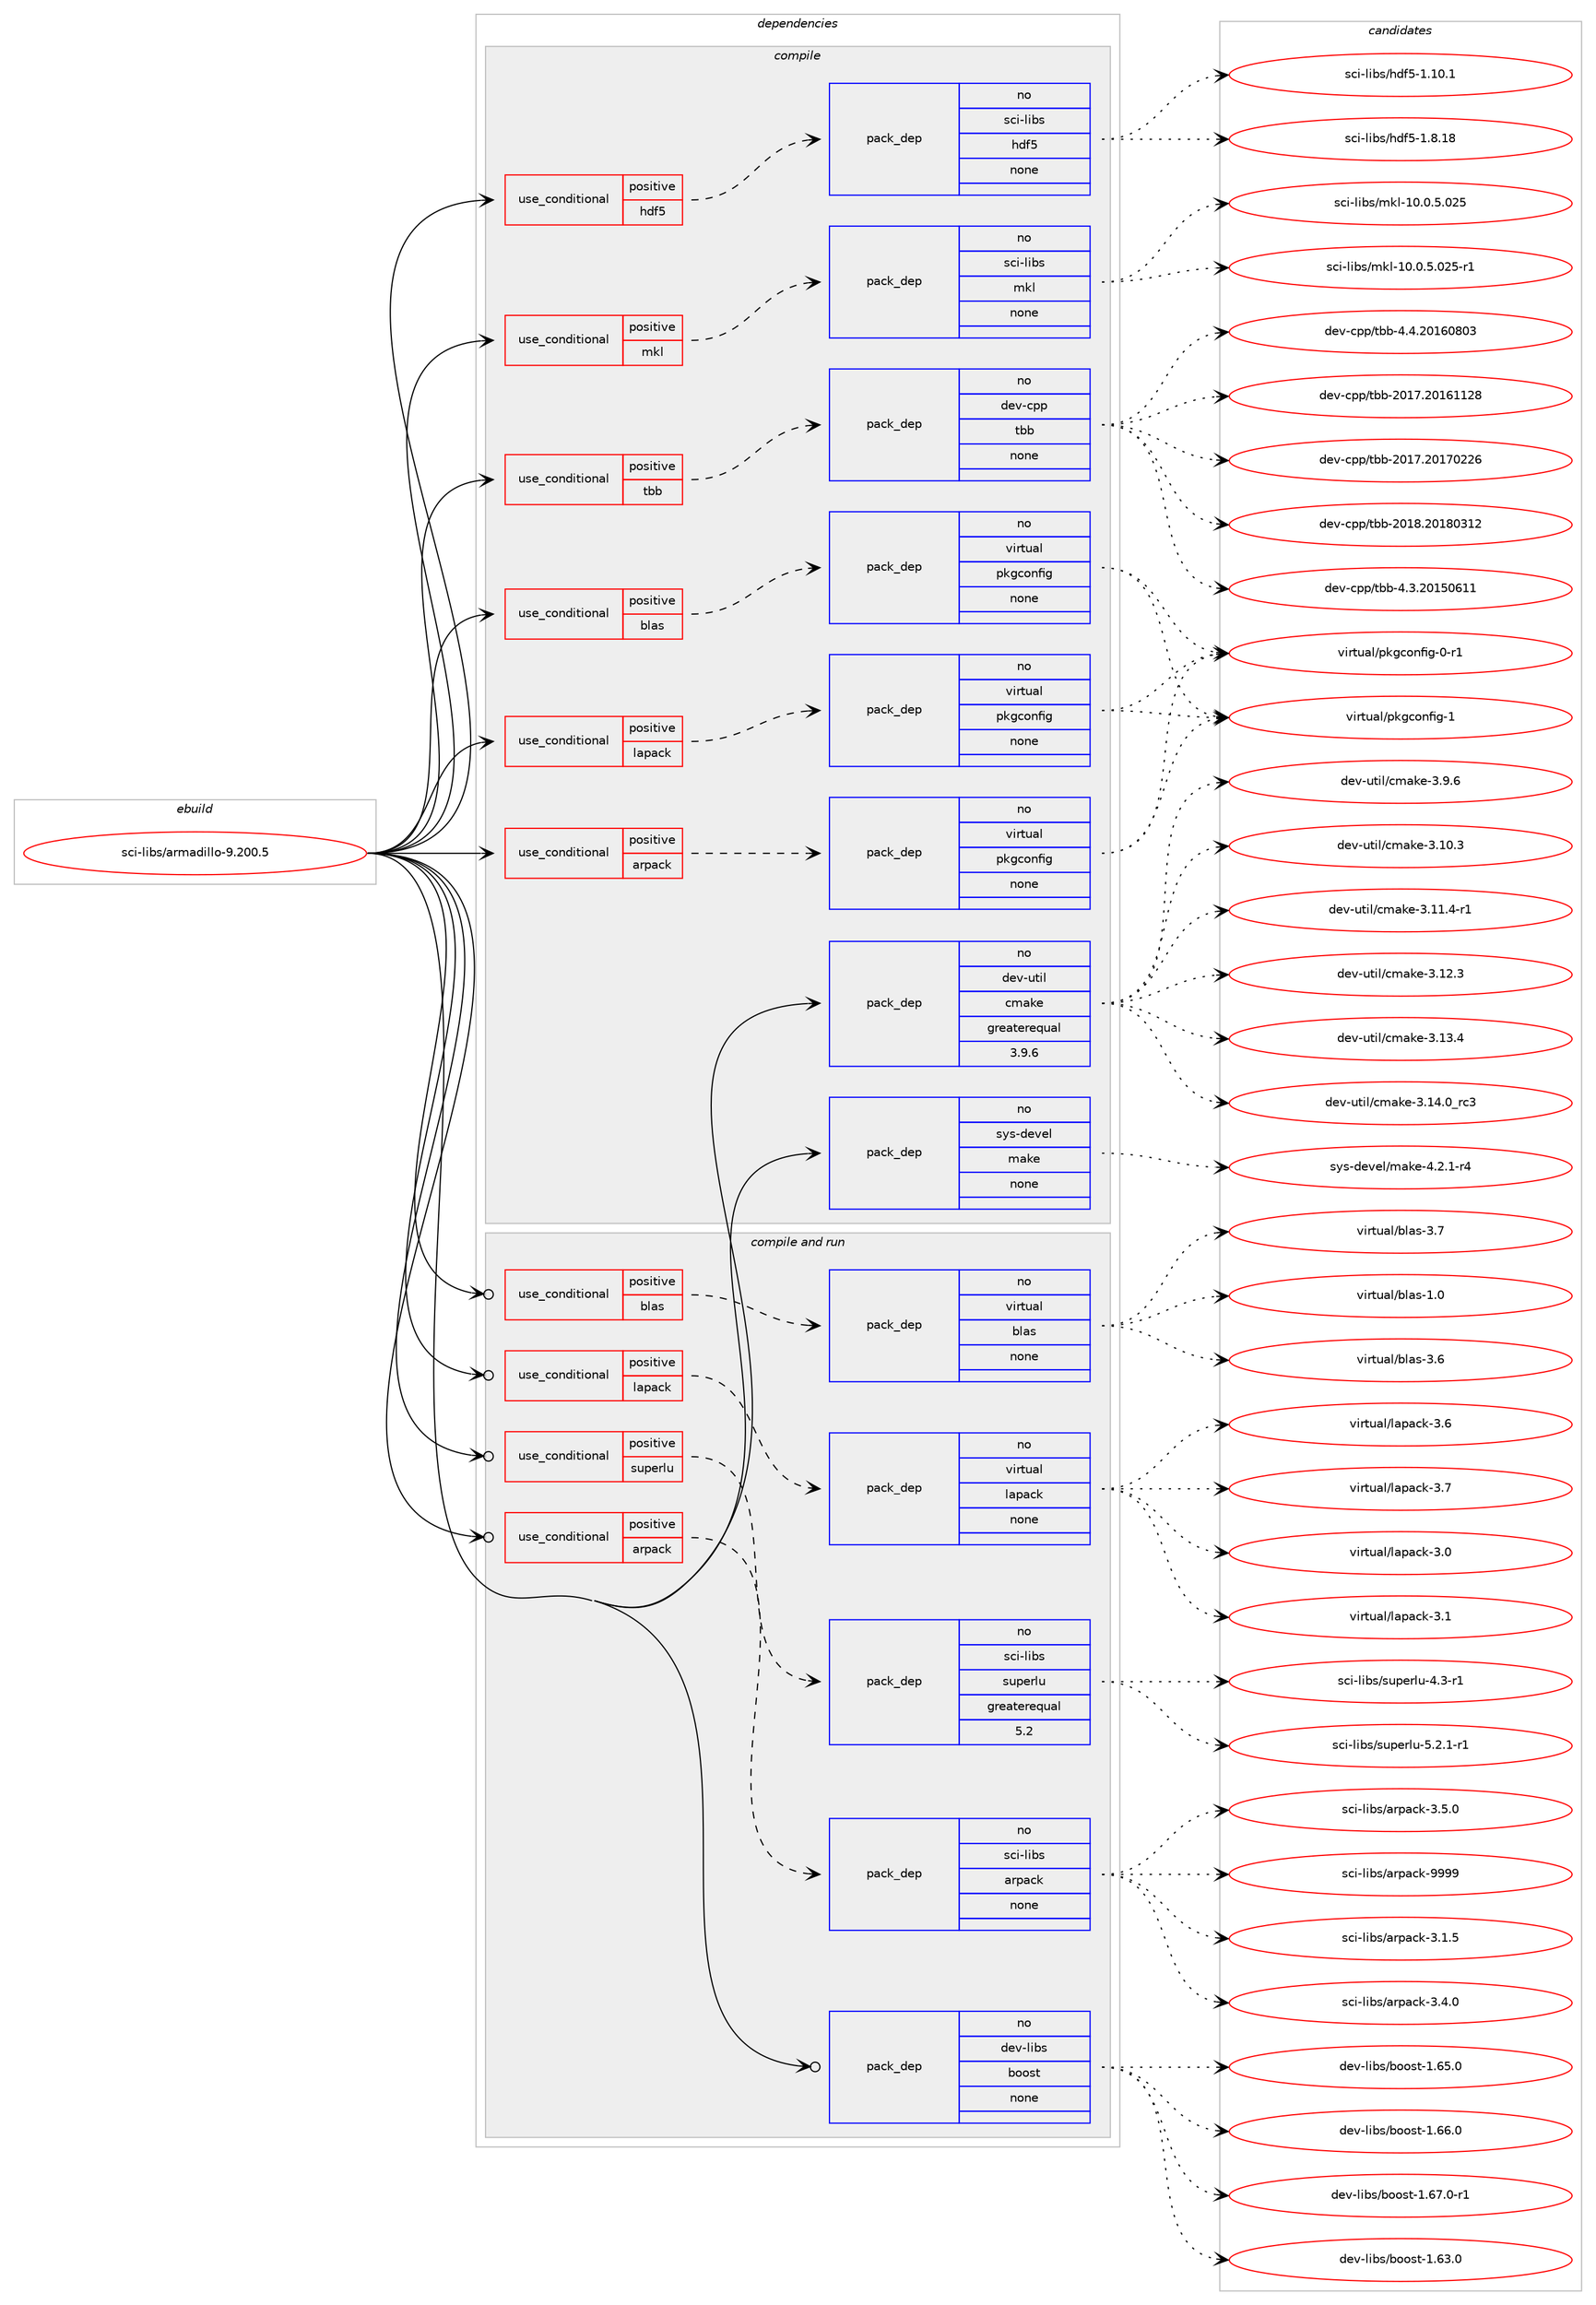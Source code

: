 digraph prolog {

# *************
# Graph options
# *************

newrank=true;
concentrate=true;
compound=true;
graph [rankdir=LR,fontname=Helvetica,fontsize=10,ranksep=1.5];#, ranksep=2.5, nodesep=0.2];
edge  [arrowhead=vee];
node  [fontname=Helvetica,fontsize=10];

# **********
# The ebuild
# **********

subgraph cluster_leftcol {
color=gray;
rank=same;
label=<<i>ebuild</i>>;
id [label="sci-libs/armadillo-9.200.5", color=red, width=4, href="../sci-libs/armadillo-9.200.5.svg"];
}

# ****************
# The dependencies
# ****************

subgraph cluster_midcol {
color=gray;
label=<<i>dependencies</i>>;
subgraph cluster_compile {
fillcolor="#eeeeee";
style=filled;
label=<<i>compile</i>>;
subgraph cond453025 {
dependency1692100 [label=<<TABLE BORDER="0" CELLBORDER="1" CELLSPACING="0" CELLPADDING="4"><TR><TD ROWSPAN="3" CELLPADDING="10">use_conditional</TD></TR><TR><TD>positive</TD></TR><TR><TD>arpack</TD></TR></TABLE>>, shape=none, color=red];
subgraph pack1211363 {
dependency1692101 [label=<<TABLE BORDER="0" CELLBORDER="1" CELLSPACING="0" CELLPADDING="4" WIDTH="220"><TR><TD ROWSPAN="6" CELLPADDING="30">pack_dep</TD></TR><TR><TD WIDTH="110">no</TD></TR><TR><TD>virtual</TD></TR><TR><TD>pkgconfig</TD></TR><TR><TD>none</TD></TR><TR><TD></TD></TR></TABLE>>, shape=none, color=blue];
}
dependency1692100:e -> dependency1692101:w [weight=20,style="dashed",arrowhead="vee"];
}
id:e -> dependency1692100:w [weight=20,style="solid",arrowhead="vee"];
subgraph cond453026 {
dependency1692102 [label=<<TABLE BORDER="0" CELLBORDER="1" CELLSPACING="0" CELLPADDING="4"><TR><TD ROWSPAN="3" CELLPADDING="10">use_conditional</TD></TR><TR><TD>positive</TD></TR><TR><TD>blas</TD></TR></TABLE>>, shape=none, color=red];
subgraph pack1211364 {
dependency1692103 [label=<<TABLE BORDER="0" CELLBORDER="1" CELLSPACING="0" CELLPADDING="4" WIDTH="220"><TR><TD ROWSPAN="6" CELLPADDING="30">pack_dep</TD></TR><TR><TD WIDTH="110">no</TD></TR><TR><TD>virtual</TD></TR><TR><TD>pkgconfig</TD></TR><TR><TD>none</TD></TR><TR><TD></TD></TR></TABLE>>, shape=none, color=blue];
}
dependency1692102:e -> dependency1692103:w [weight=20,style="dashed",arrowhead="vee"];
}
id:e -> dependency1692102:w [weight=20,style="solid",arrowhead="vee"];
subgraph cond453027 {
dependency1692104 [label=<<TABLE BORDER="0" CELLBORDER="1" CELLSPACING="0" CELLPADDING="4"><TR><TD ROWSPAN="3" CELLPADDING="10">use_conditional</TD></TR><TR><TD>positive</TD></TR><TR><TD>hdf5</TD></TR></TABLE>>, shape=none, color=red];
subgraph pack1211365 {
dependency1692105 [label=<<TABLE BORDER="0" CELLBORDER="1" CELLSPACING="0" CELLPADDING="4" WIDTH="220"><TR><TD ROWSPAN="6" CELLPADDING="30">pack_dep</TD></TR><TR><TD WIDTH="110">no</TD></TR><TR><TD>sci-libs</TD></TR><TR><TD>hdf5</TD></TR><TR><TD>none</TD></TR><TR><TD></TD></TR></TABLE>>, shape=none, color=blue];
}
dependency1692104:e -> dependency1692105:w [weight=20,style="dashed",arrowhead="vee"];
}
id:e -> dependency1692104:w [weight=20,style="solid",arrowhead="vee"];
subgraph cond453028 {
dependency1692106 [label=<<TABLE BORDER="0" CELLBORDER="1" CELLSPACING="0" CELLPADDING="4"><TR><TD ROWSPAN="3" CELLPADDING="10">use_conditional</TD></TR><TR><TD>positive</TD></TR><TR><TD>lapack</TD></TR></TABLE>>, shape=none, color=red];
subgraph pack1211366 {
dependency1692107 [label=<<TABLE BORDER="0" CELLBORDER="1" CELLSPACING="0" CELLPADDING="4" WIDTH="220"><TR><TD ROWSPAN="6" CELLPADDING="30">pack_dep</TD></TR><TR><TD WIDTH="110">no</TD></TR><TR><TD>virtual</TD></TR><TR><TD>pkgconfig</TD></TR><TR><TD>none</TD></TR><TR><TD></TD></TR></TABLE>>, shape=none, color=blue];
}
dependency1692106:e -> dependency1692107:w [weight=20,style="dashed",arrowhead="vee"];
}
id:e -> dependency1692106:w [weight=20,style="solid",arrowhead="vee"];
subgraph cond453029 {
dependency1692108 [label=<<TABLE BORDER="0" CELLBORDER="1" CELLSPACING="0" CELLPADDING="4"><TR><TD ROWSPAN="3" CELLPADDING="10">use_conditional</TD></TR><TR><TD>positive</TD></TR><TR><TD>mkl</TD></TR></TABLE>>, shape=none, color=red];
subgraph pack1211367 {
dependency1692109 [label=<<TABLE BORDER="0" CELLBORDER="1" CELLSPACING="0" CELLPADDING="4" WIDTH="220"><TR><TD ROWSPAN="6" CELLPADDING="30">pack_dep</TD></TR><TR><TD WIDTH="110">no</TD></TR><TR><TD>sci-libs</TD></TR><TR><TD>mkl</TD></TR><TR><TD>none</TD></TR><TR><TD></TD></TR></TABLE>>, shape=none, color=blue];
}
dependency1692108:e -> dependency1692109:w [weight=20,style="dashed",arrowhead="vee"];
}
id:e -> dependency1692108:w [weight=20,style="solid",arrowhead="vee"];
subgraph cond453030 {
dependency1692110 [label=<<TABLE BORDER="0" CELLBORDER="1" CELLSPACING="0" CELLPADDING="4"><TR><TD ROWSPAN="3" CELLPADDING="10">use_conditional</TD></TR><TR><TD>positive</TD></TR><TR><TD>tbb</TD></TR></TABLE>>, shape=none, color=red];
subgraph pack1211368 {
dependency1692111 [label=<<TABLE BORDER="0" CELLBORDER="1" CELLSPACING="0" CELLPADDING="4" WIDTH="220"><TR><TD ROWSPAN="6" CELLPADDING="30">pack_dep</TD></TR><TR><TD WIDTH="110">no</TD></TR><TR><TD>dev-cpp</TD></TR><TR><TD>tbb</TD></TR><TR><TD>none</TD></TR><TR><TD></TD></TR></TABLE>>, shape=none, color=blue];
}
dependency1692110:e -> dependency1692111:w [weight=20,style="dashed",arrowhead="vee"];
}
id:e -> dependency1692110:w [weight=20,style="solid",arrowhead="vee"];
subgraph pack1211369 {
dependency1692112 [label=<<TABLE BORDER="0" CELLBORDER="1" CELLSPACING="0" CELLPADDING="4" WIDTH="220"><TR><TD ROWSPAN="6" CELLPADDING="30">pack_dep</TD></TR><TR><TD WIDTH="110">no</TD></TR><TR><TD>dev-util</TD></TR><TR><TD>cmake</TD></TR><TR><TD>greaterequal</TD></TR><TR><TD>3.9.6</TD></TR></TABLE>>, shape=none, color=blue];
}
id:e -> dependency1692112:w [weight=20,style="solid",arrowhead="vee"];
subgraph pack1211370 {
dependency1692113 [label=<<TABLE BORDER="0" CELLBORDER="1" CELLSPACING="0" CELLPADDING="4" WIDTH="220"><TR><TD ROWSPAN="6" CELLPADDING="30">pack_dep</TD></TR><TR><TD WIDTH="110">no</TD></TR><TR><TD>sys-devel</TD></TR><TR><TD>make</TD></TR><TR><TD>none</TD></TR><TR><TD></TD></TR></TABLE>>, shape=none, color=blue];
}
id:e -> dependency1692113:w [weight=20,style="solid",arrowhead="vee"];
}
subgraph cluster_compileandrun {
fillcolor="#eeeeee";
style=filled;
label=<<i>compile and run</i>>;
subgraph cond453031 {
dependency1692114 [label=<<TABLE BORDER="0" CELLBORDER="1" CELLSPACING="0" CELLPADDING="4"><TR><TD ROWSPAN="3" CELLPADDING="10">use_conditional</TD></TR><TR><TD>positive</TD></TR><TR><TD>arpack</TD></TR></TABLE>>, shape=none, color=red];
subgraph pack1211371 {
dependency1692115 [label=<<TABLE BORDER="0" CELLBORDER="1" CELLSPACING="0" CELLPADDING="4" WIDTH="220"><TR><TD ROWSPAN="6" CELLPADDING="30">pack_dep</TD></TR><TR><TD WIDTH="110">no</TD></TR><TR><TD>sci-libs</TD></TR><TR><TD>arpack</TD></TR><TR><TD>none</TD></TR><TR><TD></TD></TR></TABLE>>, shape=none, color=blue];
}
dependency1692114:e -> dependency1692115:w [weight=20,style="dashed",arrowhead="vee"];
}
id:e -> dependency1692114:w [weight=20,style="solid",arrowhead="odotvee"];
subgraph cond453032 {
dependency1692116 [label=<<TABLE BORDER="0" CELLBORDER="1" CELLSPACING="0" CELLPADDING="4"><TR><TD ROWSPAN="3" CELLPADDING="10">use_conditional</TD></TR><TR><TD>positive</TD></TR><TR><TD>blas</TD></TR></TABLE>>, shape=none, color=red];
subgraph pack1211372 {
dependency1692117 [label=<<TABLE BORDER="0" CELLBORDER="1" CELLSPACING="0" CELLPADDING="4" WIDTH="220"><TR><TD ROWSPAN="6" CELLPADDING="30">pack_dep</TD></TR><TR><TD WIDTH="110">no</TD></TR><TR><TD>virtual</TD></TR><TR><TD>blas</TD></TR><TR><TD>none</TD></TR><TR><TD></TD></TR></TABLE>>, shape=none, color=blue];
}
dependency1692116:e -> dependency1692117:w [weight=20,style="dashed",arrowhead="vee"];
}
id:e -> dependency1692116:w [weight=20,style="solid",arrowhead="odotvee"];
subgraph cond453033 {
dependency1692118 [label=<<TABLE BORDER="0" CELLBORDER="1" CELLSPACING="0" CELLPADDING="4"><TR><TD ROWSPAN="3" CELLPADDING="10">use_conditional</TD></TR><TR><TD>positive</TD></TR><TR><TD>lapack</TD></TR></TABLE>>, shape=none, color=red];
subgraph pack1211373 {
dependency1692119 [label=<<TABLE BORDER="0" CELLBORDER="1" CELLSPACING="0" CELLPADDING="4" WIDTH="220"><TR><TD ROWSPAN="6" CELLPADDING="30">pack_dep</TD></TR><TR><TD WIDTH="110">no</TD></TR><TR><TD>virtual</TD></TR><TR><TD>lapack</TD></TR><TR><TD>none</TD></TR><TR><TD></TD></TR></TABLE>>, shape=none, color=blue];
}
dependency1692118:e -> dependency1692119:w [weight=20,style="dashed",arrowhead="vee"];
}
id:e -> dependency1692118:w [weight=20,style="solid",arrowhead="odotvee"];
subgraph cond453034 {
dependency1692120 [label=<<TABLE BORDER="0" CELLBORDER="1" CELLSPACING="0" CELLPADDING="4"><TR><TD ROWSPAN="3" CELLPADDING="10">use_conditional</TD></TR><TR><TD>positive</TD></TR><TR><TD>superlu</TD></TR></TABLE>>, shape=none, color=red];
subgraph pack1211374 {
dependency1692121 [label=<<TABLE BORDER="0" CELLBORDER="1" CELLSPACING="0" CELLPADDING="4" WIDTH="220"><TR><TD ROWSPAN="6" CELLPADDING="30">pack_dep</TD></TR><TR><TD WIDTH="110">no</TD></TR><TR><TD>sci-libs</TD></TR><TR><TD>superlu</TD></TR><TR><TD>greaterequal</TD></TR><TR><TD>5.2</TD></TR></TABLE>>, shape=none, color=blue];
}
dependency1692120:e -> dependency1692121:w [weight=20,style="dashed",arrowhead="vee"];
}
id:e -> dependency1692120:w [weight=20,style="solid",arrowhead="odotvee"];
subgraph pack1211375 {
dependency1692122 [label=<<TABLE BORDER="0" CELLBORDER="1" CELLSPACING="0" CELLPADDING="4" WIDTH="220"><TR><TD ROWSPAN="6" CELLPADDING="30">pack_dep</TD></TR><TR><TD WIDTH="110">no</TD></TR><TR><TD>dev-libs</TD></TR><TR><TD>boost</TD></TR><TR><TD>none</TD></TR><TR><TD></TD></TR></TABLE>>, shape=none, color=blue];
}
id:e -> dependency1692122:w [weight=20,style="solid",arrowhead="odotvee"];
}
subgraph cluster_run {
fillcolor="#eeeeee";
style=filled;
label=<<i>run</i>>;
}
}

# **************
# The candidates
# **************

subgraph cluster_choices {
rank=same;
color=gray;
label=<<i>candidates</i>>;

subgraph choice1211363 {
color=black;
nodesep=1;
choice11810511411611797108471121071039911111010210510345484511449 [label="virtual/pkgconfig-0-r1", color=red, width=4,href="../virtual/pkgconfig-0-r1.svg"];
choice1181051141161179710847112107103991111101021051034549 [label="virtual/pkgconfig-1", color=red, width=4,href="../virtual/pkgconfig-1.svg"];
dependency1692101:e -> choice11810511411611797108471121071039911111010210510345484511449:w [style=dotted,weight="100"];
dependency1692101:e -> choice1181051141161179710847112107103991111101021051034549:w [style=dotted,weight="100"];
}
subgraph choice1211364 {
color=black;
nodesep=1;
choice11810511411611797108471121071039911111010210510345484511449 [label="virtual/pkgconfig-0-r1", color=red, width=4,href="../virtual/pkgconfig-0-r1.svg"];
choice1181051141161179710847112107103991111101021051034549 [label="virtual/pkgconfig-1", color=red, width=4,href="../virtual/pkgconfig-1.svg"];
dependency1692103:e -> choice11810511411611797108471121071039911111010210510345484511449:w [style=dotted,weight="100"];
dependency1692103:e -> choice1181051141161179710847112107103991111101021051034549:w [style=dotted,weight="100"];
}
subgraph choice1211365 {
color=black;
nodesep=1;
choice115991054510810598115471041001025345494649484649 [label="sci-libs/hdf5-1.10.1", color=red, width=4,href="../sci-libs/hdf5-1.10.1.svg"];
choice115991054510810598115471041001025345494656464956 [label="sci-libs/hdf5-1.8.18", color=red, width=4,href="../sci-libs/hdf5-1.8.18.svg"];
dependency1692105:e -> choice115991054510810598115471041001025345494649484649:w [style=dotted,weight="100"];
dependency1692105:e -> choice115991054510810598115471041001025345494656464956:w [style=dotted,weight="100"];
}
subgraph choice1211366 {
color=black;
nodesep=1;
choice11810511411611797108471121071039911111010210510345484511449 [label="virtual/pkgconfig-0-r1", color=red, width=4,href="../virtual/pkgconfig-0-r1.svg"];
choice1181051141161179710847112107103991111101021051034549 [label="virtual/pkgconfig-1", color=red, width=4,href="../virtual/pkgconfig-1.svg"];
dependency1692107:e -> choice11810511411611797108471121071039911111010210510345484511449:w [style=dotted,weight="100"];
dependency1692107:e -> choice1181051141161179710847112107103991111101021051034549:w [style=dotted,weight="100"];
}
subgraph choice1211367 {
color=black;
nodesep=1;
choice115991054510810598115471091071084549484648465346485053 [label="sci-libs/mkl-10.0.5.025", color=red, width=4,href="../sci-libs/mkl-10.0.5.025.svg"];
choice1159910545108105981154710910710845494846484653464850534511449 [label="sci-libs/mkl-10.0.5.025-r1", color=red, width=4,href="../sci-libs/mkl-10.0.5.025-r1.svg"];
dependency1692109:e -> choice115991054510810598115471091071084549484648465346485053:w [style=dotted,weight="100"];
dependency1692109:e -> choice1159910545108105981154710910710845494846484653464850534511449:w [style=dotted,weight="100"];
}
subgraph choice1211368 {
color=black;
nodesep=1;
choice10010111845991121124711698984550484955465048495449495056 [label="dev-cpp/tbb-2017.20161128", color=red, width=4,href="../dev-cpp/tbb-2017.20161128.svg"];
choice10010111845991121124711698984550484955465048495548505054 [label="dev-cpp/tbb-2017.20170226", color=red, width=4,href="../dev-cpp/tbb-2017.20170226.svg"];
choice10010111845991121124711698984550484956465048495648514950 [label="dev-cpp/tbb-2018.20180312", color=red, width=4,href="../dev-cpp/tbb-2018.20180312.svg"];
choice100101118459911211247116989845524651465048495348544949 [label="dev-cpp/tbb-4.3.20150611", color=red, width=4,href="../dev-cpp/tbb-4.3.20150611.svg"];
choice100101118459911211247116989845524652465048495448564851 [label="dev-cpp/tbb-4.4.20160803", color=red, width=4,href="../dev-cpp/tbb-4.4.20160803.svg"];
dependency1692111:e -> choice10010111845991121124711698984550484955465048495449495056:w [style=dotted,weight="100"];
dependency1692111:e -> choice10010111845991121124711698984550484955465048495548505054:w [style=dotted,weight="100"];
dependency1692111:e -> choice10010111845991121124711698984550484956465048495648514950:w [style=dotted,weight="100"];
dependency1692111:e -> choice100101118459911211247116989845524651465048495348544949:w [style=dotted,weight="100"];
dependency1692111:e -> choice100101118459911211247116989845524652465048495448564851:w [style=dotted,weight="100"];
}
subgraph choice1211369 {
color=black;
nodesep=1;
choice1001011184511711610510847991099710710145514649484651 [label="dev-util/cmake-3.10.3", color=red, width=4,href="../dev-util/cmake-3.10.3.svg"];
choice10010111845117116105108479910997107101455146494946524511449 [label="dev-util/cmake-3.11.4-r1", color=red, width=4,href="../dev-util/cmake-3.11.4-r1.svg"];
choice1001011184511711610510847991099710710145514649504651 [label="dev-util/cmake-3.12.3", color=red, width=4,href="../dev-util/cmake-3.12.3.svg"];
choice1001011184511711610510847991099710710145514649514652 [label="dev-util/cmake-3.13.4", color=red, width=4,href="../dev-util/cmake-3.13.4.svg"];
choice1001011184511711610510847991099710710145514649524648951149951 [label="dev-util/cmake-3.14.0_rc3", color=red, width=4,href="../dev-util/cmake-3.14.0_rc3.svg"];
choice10010111845117116105108479910997107101455146574654 [label="dev-util/cmake-3.9.6", color=red, width=4,href="../dev-util/cmake-3.9.6.svg"];
dependency1692112:e -> choice1001011184511711610510847991099710710145514649484651:w [style=dotted,weight="100"];
dependency1692112:e -> choice10010111845117116105108479910997107101455146494946524511449:w [style=dotted,weight="100"];
dependency1692112:e -> choice1001011184511711610510847991099710710145514649504651:w [style=dotted,weight="100"];
dependency1692112:e -> choice1001011184511711610510847991099710710145514649514652:w [style=dotted,weight="100"];
dependency1692112:e -> choice1001011184511711610510847991099710710145514649524648951149951:w [style=dotted,weight="100"];
dependency1692112:e -> choice10010111845117116105108479910997107101455146574654:w [style=dotted,weight="100"];
}
subgraph choice1211370 {
color=black;
nodesep=1;
choice1151211154510010111810110847109971071014552465046494511452 [label="sys-devel/make-4.2.1-r4", color=red, width=4,href="../sys-devel/make-4.2.1-r4.svg"];
dependency1692113:e -> choice1151211154510010111810110847109971071014552465046494511452:w [style=dotted,weight="100"];
}
subgraph choice1211371 {
color=black;
nodesep=1;
choice11599105451081059811547971141129799107455146494653 [label="sci-libs/arpack-3.1.5", color=red, width=4,href="../sci-libs/arpack-3.1.5.svg"];
choice11599105451081059811547971141129799107455146524648 [label="sci-libs/arpack-3.4.0", color=red, width=4,href="../sci-libs/arpack-3.4.0.svg"];
choice11599105451081059811547971141129799107455146534648 [label="sci-libs/arpack-3.5.0", color=red, width=4,href="../sci-libs/arpack-3.5.0.svg"];
choice115991054510810598115479711411297991074557575757 [label="sci-libs/arpack-9999", color=red, width=4,href="../sci-libs/arpack-9999.svg"];
dependency1692115:e -> choice11599105451081059811547971141129799107455146494653:w [style=dotted,weight="100"];
dependency1692115:e -> choice11599105451081059811547971141129799107455146524648:w [style=dotted,weight="100"];
dependency1692115:e -> choice11599105451081059811547971141129799107455146534648:w [style=dotted,weight="100"];
dependency1692115:e -> choice115991054510810598115479711411297991074557575757:w [style=dotted,weight="100"];
}
subgraph choice1211372 {
color=black;
nodesep=1;
choice1181051141161179710847981089711545494648 [label="virtual/blas-1.0", color=red, width=4,href="../virtual/blas-1.0.svg"];
choice1181051141161179710847981089711545514654 [label="virtual/blas-3.6", color=red, width=4,href="../virtual/blas-3.6.svg"];
choice1181051141161179710847981089711545514655 [label="virtual/blas-3.7", color=red, width=4,href="../virtual/blas-3.7.svg"];
dependency1692117:e -> choice1181051141161179710847981089711545494648:w [style=dotted,weight="100"];
dependency1692117:e -> choice1181051141161179710847981089711545514654:w [style=dotted,weight="100"];
dependency1692117:e -> choice1181051141161179710847981089711545514655:w [style=dotted,weight="100"];
}
subgraph choice1211373 {
color=black;
nodesep=1;
choice118105114116117971084710897112979910745514648 [label="virtual/lapack-3.0", color=red, width=4,href="../virtual/lapack-3.0.svg"];
choice118105114116117971084710897112979910745514649 [label="virtual/lapack-3.1", color=red, width=4,href="../virtual/lapack-3.1.svg"];
choice118105114116117971084710897112979910745514654 [label="virtual/lapack-3.6", color=red, width=4,href="../virtual/lapack-3.6.svg"];
choice118105114116117971084710897112979910745514655 [label="virtual/lapack-3.7", color=red, width=4,href="../virtual/lapack-3.7.svg"];
dependency1692119:e -> choice118105114116117971084710897112979910745514648:w [style=dotted,weight="100"];
dependency1692119:e -> choice118105114116117971084710897112979910745514649:w [style=dotted,weight="100"];
dependency1692119:e -> choice118105114116117971084710897112979910745514654:w [style=dotted,weight="100"];
dependency1692119:e -> choice118105114116117971084710897112979910745514655:w [style=dotted,weight="100"];
}
subgraph choice1211374 {
color=black;
nodesep=1;
choice11599105451081059811547115117112101114108117455246514511449 [label="sci-libs/superlu-4.3-r1", color=red, width=4,href="../sci-libs/superlu-4.3-r1.svg"];
choice115991054510810598115471151171121011141081174553465046494511449 [label="sci-libs/superlu-5.2.1-r1", color=red, width=4,href="../sci-libs/superlu-5.2.1-r1.svg"];
dependency1692121:e -> choice11599105451081059811547115117112101114108117455246514511449:w [style=dotted,weight="100"];
dependency1692121:e -> choice115991054510810598115471151171121011141081174553465046494511449:w [style=dotted,weight="100"];
}
subgraph choice1211375 {
color=black;
nodesep=1;
choice1001011184510810598115479811111111511645494654514648 [label="dev-libs/boost-1.63.0", color=red, width=4,href="../dev-libs/boost-1.63.0.svg"];
choice1001011184510810598115479811111111511645494654534648 [label="dev-libs/boost-1.65.0", color=red, width=4,href="../dev-libs/boost-1.65.0.svg"];
choice1001011184510810598115479811111111511645494654544648 [label="dev-libs/boost-1.66.0", color=red, width=4,href="../dev-libs/boost-1.66.0.svg"];
choice10010111845108105981154798111111115116454946545546484511449 [label="dev-libs/boost-1.67.0-r1", color=red, width=4,href="../dev-libs/boost-1.67.0-r1.svg"];
dependency1692122:e -> choice1001011184510810598115479811111111511645494654514648:w [style=dotted,weight="100"];
dependency1692122:e -> choice1001011184510810598115479811111111511645494654534648:w [style=dotted,weight="100"];
dependency1692122:e -> choice1001011184510810598115479811111111511645494654544648:w [style=dotted,weight="100"];
dependency1692122:e -> choice10010111845108105981154798111111115116454946545546484511449:w [style=dotted,weight="100"];
}
}

}
